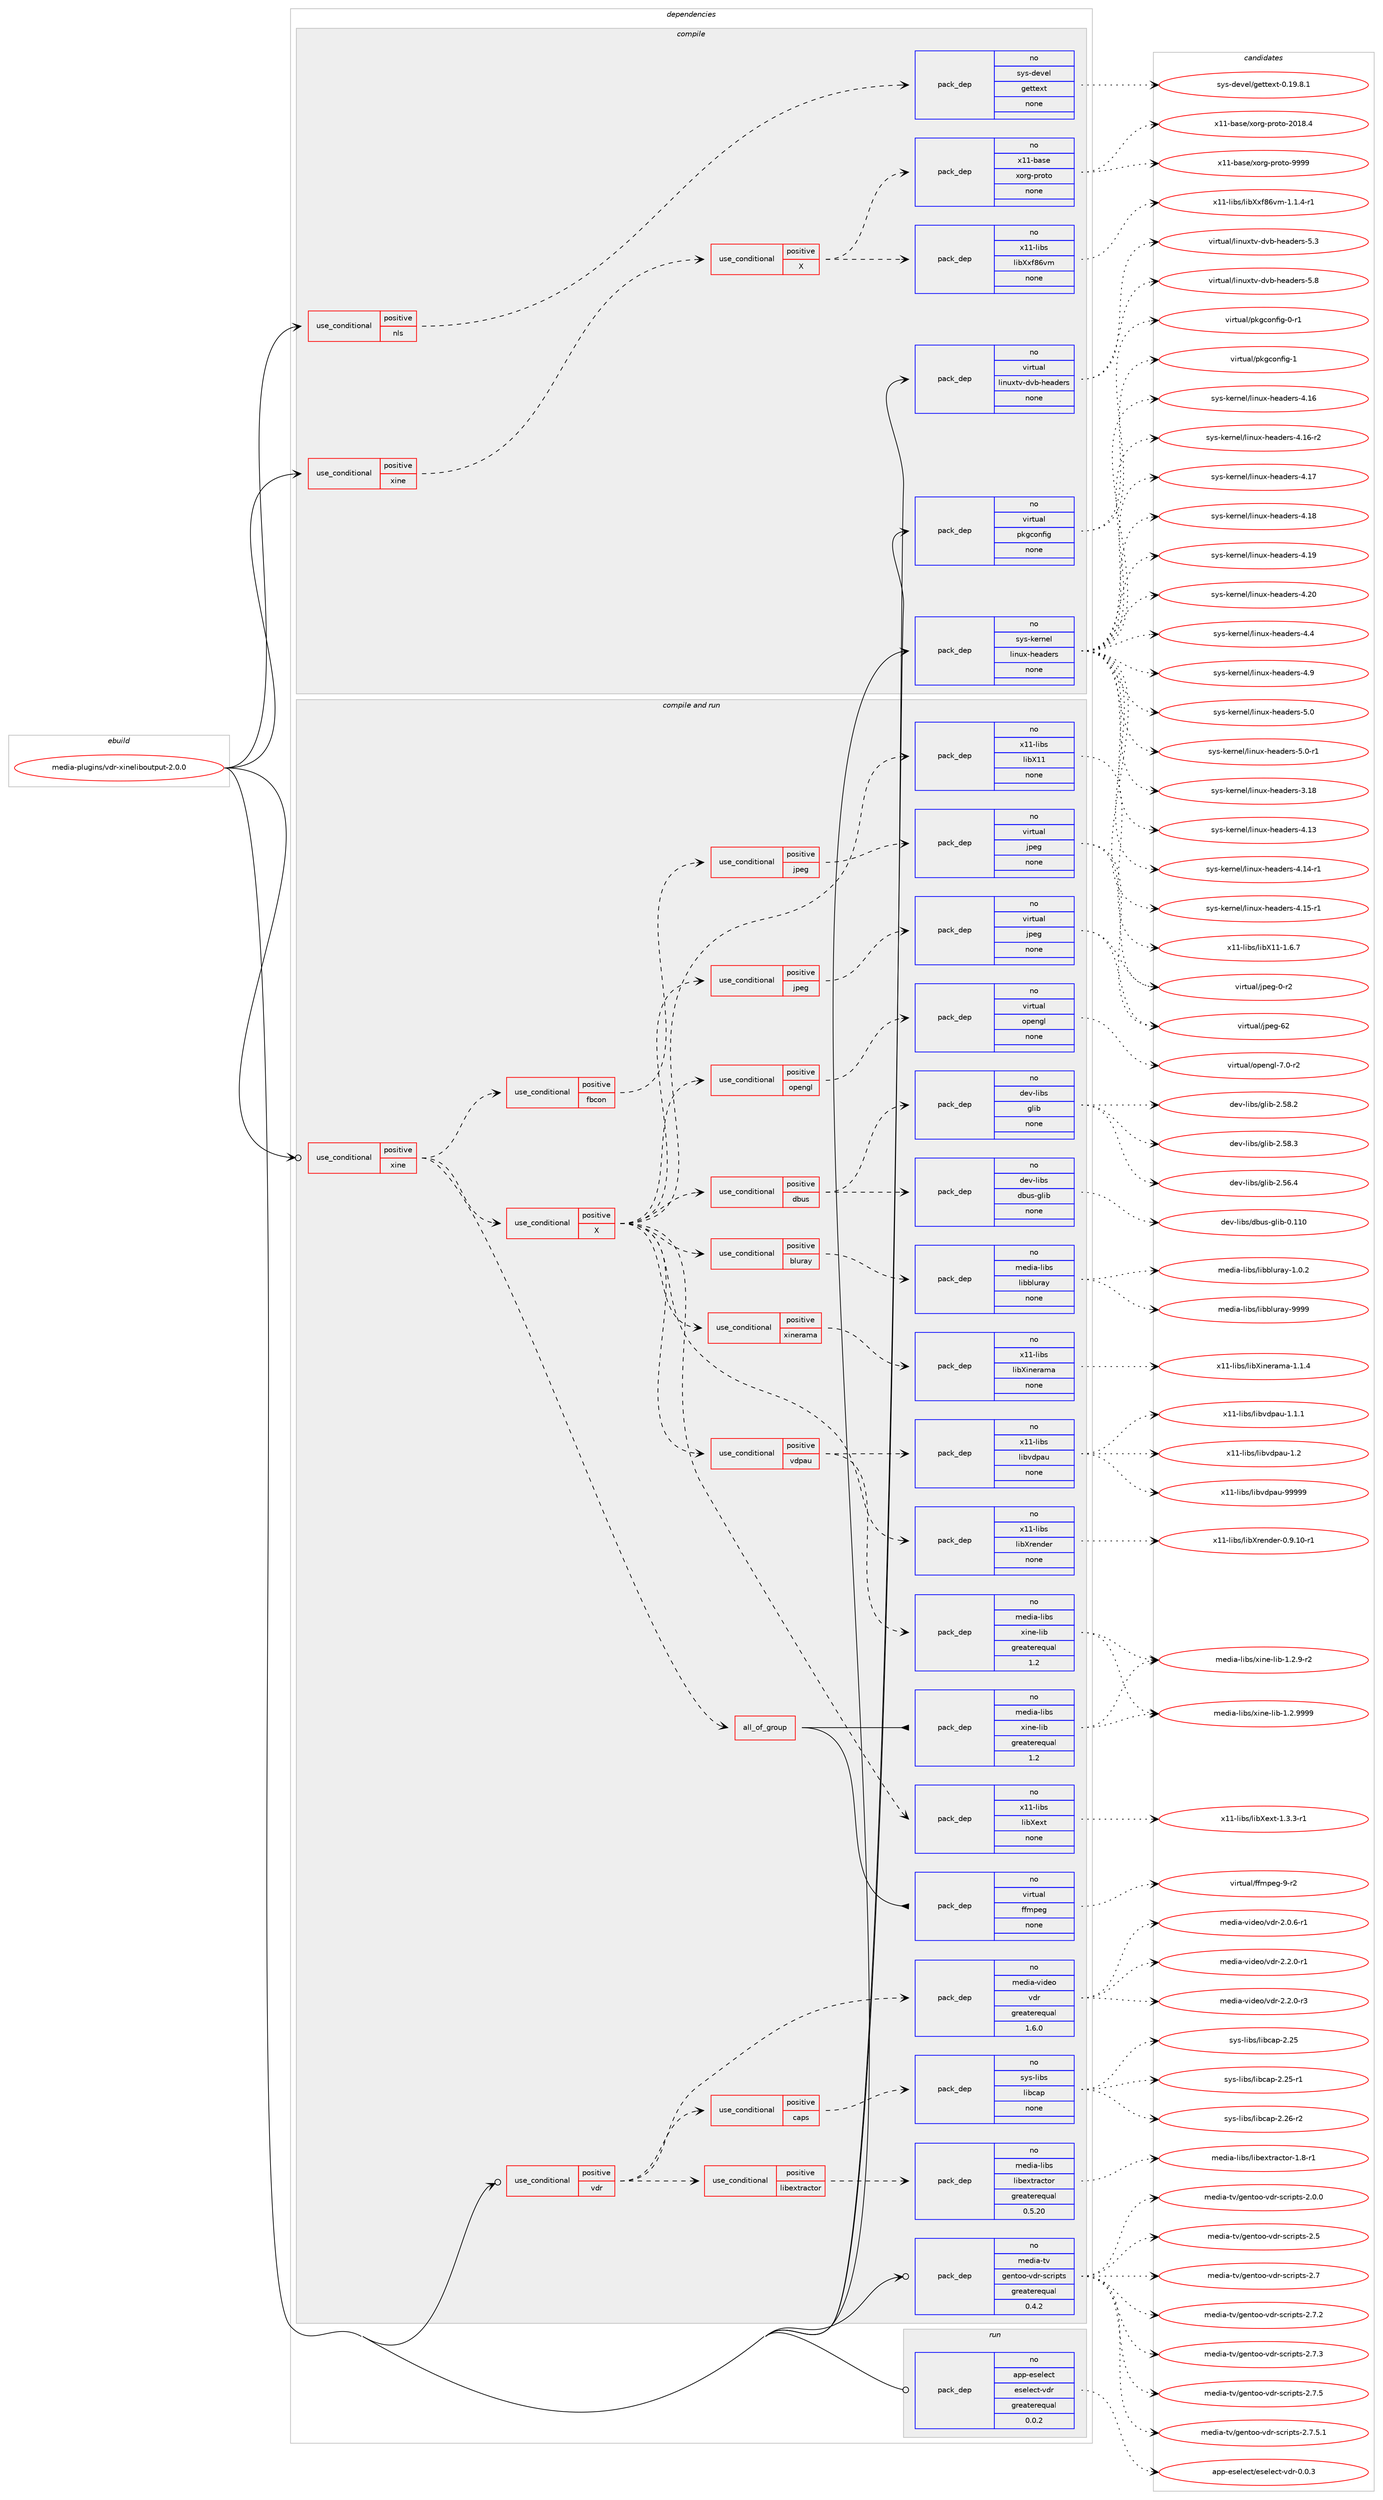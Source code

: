 digraph prolog {

# *************
# Graph options
# *************

newrank=true;
concentrate=true;
compound=true;
graph [rankdir=LR,fontname=Helvetica,fontsize=10,ranksep=1.5];#, ranksep=2.5, nodesep=0.2];
edge  [arrowhead=vee];
node  [fontname=Helvetica,fontsize=10];

# **********
# The ebuild
# **********

subgraph cluster_leftcol {
color=gray;
rank=same;
label=<<i>ebuild</i>>;
id [label="media-plugins/vdr-xineliboutput-2.0.0", color=red, width=4, href="../media-plugins/vdr-xineliboutput-2.0.0.svg"];
}

# ****************
# The dependencies
# ****************

subgraph cluster_midcol {
color=gray;
label=<<i>dependencies</i>>;
subgraph cluster_compile {
fillcolor="#eeeeee";
style=filled;
label=<<i>compile</i>>;
subgraph cond436537 {
dependency1623082 [label=<<TABLE BORDER="0" CELLBORDER="1" CELLSPACING="0" CELLPADDING="4"><TR><TD ROWSPAN="3" CELLPADDING="10">use_conditional</TD></TR><TR><TD>positive</TD></TR><TR><TD>nls</TD></TR></TABLE>>, shape=none, color=red];
subgraph pack1160384 {
dependency1623083 [label=<<TABLE BORDER="0" CELLBORDER="1" CELLSPACING="0" CELLPADDING="4" WIDTH="220"><TR><TD ROWSPAN="6" CELLPADDING="30">pack_dep</TD></TR><TR><TD WIDTH="110">no</TD></TR><TR><TD>sys-devel</TD></TR><TR><TD>gettext</TD></TR><TR><TD>none</TD></TR><TR><TD></TD></TR></TABLE>>, shape=none, color=blue];
}
dependency1623082:e -> dependency1623083:w [weight=20,style="dashed",arrowhead="vee"];
}
id:e -> dependency1623082:w [weight=20,style="solid",arrowhead="vee"];
subgraph cond436538 {
dependency1623084 [label=<<TABLE BORDER="0" CELLBORDER="1" CELLSPACING="0" CELLPADDING="4"><TR><TD ROWSPAN="3" CELLPADDING="10">use_conditional</TD></TR><TR><TD>positive</TD></TR><TR><TD>xine</TD></TR></TABLE>>, shape=none, color=red];
subgraph cond436539 {
dependency1623085 [label=<<TABLE BORDER="0" CELLBORDER="1" CELLSPACING="0" CELLPADDING="4"><TR><TD ROWSPAN="3" CELLPADDING="10">use_conditional</TD></TR><TR><TD>positive</TD></TR><TR><TD>X</TD></TR></TABLE>>, shape=none, color=red];
subgraph pack1160385 {
dependency1623086 [label=<<TABLE BORDER="0" CELLBORDER="1" CELLSPACING="0" CELLPADDING="4" WIDTH="220"><TR><TD ROWSPAN="6" CELLPADDING="30">pack_dep</TD></TR><TR><TD WIDTH="110">no</TD></TR><TR><TD>x11-base</TD></TR><TR><TD>xorg-proto</TD></TR><TR><TD>none</TD></TR><TR><TD></TD></TR></TABLE>>, shape=none, color=blue];
}
dependency1623085:e -> dependency1623086:w [weight=20,style="dashed",arrowhead="vee"];
subgraph pack1160386 {
dependency1623087 [label=<<TABLE BORDER="0" CELLBORDER="1" CELLSPACING="0" CELLPADDING="4" WIDTH="220"><TR><TD ROWSPAN="6" CELLPADDING="30">pack_dep</TD></TR><TR><TD WIDTH="110">no</TD></TR><TR><TD>x11-libs</TD></TR><TR><TD>libXxf86vm</TD></TR><TR><TD>none</TD></TR><TR><TD></TD></TR></TABLE>>, shape=none, color=blue];
}
dependency1623085:e -> dependency1623087:w [weight=20,style="dashed",arrowhead="vee"];
}
dependency1623084:e -> dependency1623085:w [weight=20,style="dashed",arrowhead="vee"];
}
id:e -> dependency1623084:w [weight=20,style="solid",arrowhead="vee"];
subgraph pack1160387 {
dependency1623088 [label=<<TABLE BORDER="0" CELLBORDER="1" CELLSPACING="0" CELLPADDING="4" WIDTH="220"><TR><TD ROWSPAN="6" CELLPADDING="30">pack_dep</TD></TR><TR><TD WIDTH="110">no</TD></TR><TR><TD>sys-kernel</TD></TR><TR><TD>linux-headers</TD></TR><TR><TD>none</TD></TR><TR><TD></TD></TR></TABLE>>, shape=none, color=blue];
}
id:e -> dependency1623088:w [weight=20,style="solid",arrowhead="vee"];
subgraph pack1160388 {
dependency1623089 [label=<<TABLE BORDER="0" CELLBORDER="1" CELLSPACING="0" CELLPADDING="4" WIDTH="220"><TR><TD ROWSPAN="6" CELLPADDING="30">pack_dep</TD></TR><TR><TD WIDTH="110">no</TD></TR><TR><TD>virtual</TD></TR><TR><TD>linuxtv-dvb-headers</TD></TR><TR><TD>none</TD></TR><TR><TD></TD></TR></TABLE>>, shape=none, color=blue];
}
id:e -> dependency1623089:w [weight=20,style="solid",arrowhead="vee"];
subgraph pack1160389 {
dependency1623090 [label=<<TABLE BORDER="0" CELLBORDER="1" CELLSPACING="0" CELLPADDING="4" WIDTH="220"><TR><TD ROWSPAN="6" CELLPADDING="30">pack_dep</TD></TR><TR><TD WIDTH="110">no</TD></TR><TR><TD>virtual</TD></TR><TR><TD>pkgconfig</TD></TR><TR><TD>none</TD></TR><TR><TD></TD></TR></TABLE>>, shape=none, color=blue];
}
id:e -> dependency1623090:w [weight=20,style="solid",arrowhead="vee"];
}
subgraph cluster_compileandrun {
fillcolor="#eeeeee";
style=filled;
label=<<i>compile and run</i>>;
subgraph cond436540 {
dependency1623091 [label=<<TABLE BORDER="0" CELLBORDER="1" CELLSPACING="0" CELLPADDING="4"><TR><TD ROWSPAN="3" CELLPADDING="10">use_conditional</TD></TR><TR><TD>positive</TD></TR><TR><TD>vdr</TD></TR></TABLE>>, shape=none, color=red];
subgraph pack1160390 {
dependency1623092 [label=<<TABLE BORDER="0" CELLBORDER="1" CELLSPACING="0" CELLPADDING="4" WIDTH="220"><TR><TD ROWSPAN="6" CELLPADDING="30">pack_dep</TD></TR><TR><TD WIDTH="110">no</TD></TR><TR><TD>media-video</TD></TR><TR><TD>vdr</TD></TR><TR><TD>greaterequal</TD></TR><TR><TD>1.6.0</TD></TR></TABLE>>, shape=none, color=blue];
}
dependency1623091:e -> dependency1623092:w [weight=20,style="dashed",arrowhead="vee"];
subgraph cond436541 {
dependency1623093 [label=<<TABLE BORDER="0" CELLBORDER="1" CELLSPACING="0" CELLPADDING="4"><TR><TD ROWSPAN="3" CELLPADDING="10">use_conditional</TD></TR><TR><TD>positive</TD></TR><TR><TD>libextractor</TD></TR></TABLE>>, shape=none, color=red];
subgraph pack1160391 {
dependency1623094 [label=<<TABLE BORDER="0" CELLBORDER="1" CELLSPACING="0" CELLPADDING="4" WIDTH="220"><TR><TD ROWSPAN="6" CELLPADDING="30">pack_dep</TD></TR><TR><TD WIDTH="110">no</TD></TR><TR><TD>media-libs</TD></TR><TR><TD>libextractor</TD></TR><TR><TD>greaterequal</TD></TR><TR><TD>0.5.20</TD></TR></TABLE>>, shape=none, color=blue];
}
dependency1623093:e -> dependency1623094:w [weight=20,style="dashed",arrowhead="vee"];
}
dependency1623091:e -> dependency1623093:w [weight=20,style="dashed",arrowhead="vee"];
subgraph cond436542 {
dependency1623095 [label=<<TABLE BORDER="0" CELLBORDER="1" CELLSPACING="0" CELLPADDING="4"><TR><TD ROWSPAN="3" CELLPADDING="10">use_conditional</TD></TR><TR><TD>positive</TD></TR><TR><TD>caps</TD></TR></TABLE>>, shape=none, color=red];
subgraph pack1160392 {
dependency1623096 [label=<<TABLE BORDER="0" CELLBORDER="1" CELLSPACING="0" CELLPADDING="4" WIDTH="220"><TR><TD ROWSPAN="6" CELLPADDING="30">pack_dep</TD></TR><TR><TD WIDTH="110">no</TD></TR><TR><TD>sys-libs</TD></TR><TR><TD>libcap</TD></TR><TR><TD>none</TD></TR><TR><TD></TD></TR></TABLE>>, shape=none, color=blue];
}
dependency1623095:e -> dependency1623096:w [weight=20,style="dashed",arrowhead="vee"];
}
dependency1623091:e -> dependency1623095:w [weight=20,style="dashed",arrowhead="vee"];
}
id:e -> dependency1623091:w [weight=20,style="solid",arrowhead="odotvee"];
subgraph cond436543 {
dependency1623097 [label=<<TABLE BORDER="0" CELLBORDER="1" CELLSPACING="0" CELLPADDING="4"><TR><TD ROWSPAN="3" CELLPADDING="10">use_conditional</TD></TR><TR><TD>positive</TD></TR><TR><TD>xine</TD></TR></TABLE>>, shape=none, color=red];
subgraph all769 {
dependency1623098 [label=<<TABLE BORDER="0" CELLBORDER="1" CELLSPACING="0" CELLPADDING="4"><TR><TD CELLPADDING="10">all_of_group</TD></TR></TABLE>>, shape=none, color=red];subgraph pack1160393 {
dependency1623099 [label=<<TABLE BORDER="0" CELLBORDER="1" CELLSPACING="0" CELLPADDING="4" WIDTH="220"><TR><TD ROWSPAN="6" CELLPADDING="30">pack_dep</TD></TR><TR><TD WIDTH="110">no</TD></TR><TR><TD>media-libs</TD></TR><TR><TD>xine-lib</TD></TR><TR><TD>greaterequal</TD></TR><TR><TD>1.2</TD></TR></TABLE>>, shape=none, color=blue];
}
dependency1623098:e -> dependency1623099:w [weight=20,style="solid",arrowhead="inv"];
subgraph pack1160394 {
dependency1623100 [label=<<TABLE BORDER="0" CELLBORDER="1" CELLSPACING="0" CELLPADDING="4" WIDTH="220"><TR><TD ROWSPAN="6" CELLPADDING="30">pack_dep</TD></TR><TR><TD WIDTH="110">no</TD></TR><TR><TD>virtual</TD></TR><TR><TD>ffmpeg</TD></TR><TR><TD>none</TD></TR><TR><TD></TD></TR></TABLE>>, shape=none, color=blue];
}
dependency1623098:e -> dependency1623100:w [weight=20,style="solid",arrowhead="inv"];
}
dependency1623097:e -> dependency1623098:w [weight=20,style="dashed",arrowhead="vee"];
subgraph cond436544 {
dependency1623101 [label=<<TABLE BORDER="0" CELLBORDER="1" CELLSPACING="0" CELLPADDING="4"><TR><TD ROWSPAN="3" CELLPADDING="10">use_conditional</TD></TR><TR><TD>positive</TD></TR><TR><TD>fbcon</TD></TR></TABLE>>, shape=none, color=red];
subgraph cond436545 {
dependency1623102 [label=<<TABLE BORDER="0" CELLBORDER="1" CELLSPACING="0" CELLPADDING="4"><TR><TD ROWSPAN="3" CELLPADDING="10">use_conditional</TD></TR><TR><TD>positive</TD></TR><TR><TD>jpeg</TD></TR></TABLE>>, shape=none, color=red];
subgraph pack1160395 {
dependency1623103 [label=<<TABLE BORDER="0" CELLBORDER="1" CELLSPACING="0" CELLPADDING="4" WIDTH="220"><TR><TD ROWSPAN="6" CELLPADDING="30">pack_dep</TD></TR><TR><TD WIDTH="110">no</TD></TR><TR><TD>virtual</TD></TR><TR><TD>jpeg</TD></TR><TR><TD>none</TD></TR><TR><TD></TD></TR></TABLE>>, shape=none, color=blue];
}
dependency1623102:e -> dependency1623103:w [weight=20,style="dashed",arrowhead="vee"];
}
dependency1623101:e -> dependency1623102:w [weight=20,style="dashed",arrowhead="vee"];
}
dependency1623097:e -> dependency1623101:w [weight=20,style="dashed",arrowhead="vee"];
subgraph cond436546 {
dependency1623104 [label=<<TABLE BORDER="0" CELLBORDER="1" CELLSPACING="0" CELLPADDING="4"><TR><TD ROWSPAN="3" CELLPADDING="10">use_conditional</TD></TR><TR><TD>positive</TD></TR><TR><TD>X</TD></TR></TABLE>>, shape=none, color=red];
subgraph pack1160396 {
dependency1623105 [label=<<TABLE BORDER="0" CELLBORDER="1" CELLSPACING="0" CELLPADDING="4" WIDTH="220"><TR><TD ROWSPAN="6" CELLPADDING="30">pack_dep</TD></TR><TR><TD WIDTH="110">no</TD></TR><TR><TD>x11-libs</TD></TR><TR><TD>libX11</TD></TR><TR><TD>none</TD></TR><TR><TD></TD></TR></TABLE>>, shape=none, color=blue];
}
dependency1623104:e -> dependency1623105:w [weight=20,style="dashed",arrowhead="vee"];
subgraph pack1160397 {
dependency1623106 [label=<<TABLE BORDER="0" CELLBORDER="1" CELLSPACING="0" CELLPADDING="4" WIDTH="220"><TR><TD ROWSPAN="6" CELLPADDING="30">pack_dep</TD></TR><TR><TD WIDTH="110">no</TD></TR><TR><TD>x11-libs</TD></TR><TR><TD>libXext</TD></TR><TR><TD>none</TD></TR><TR><TD></TD></TR></TABLE>>, shape=none, color=blue];
}
dependency1623104:e -> dependency1623106:w [weight=20,style="dashed",arrowhead="vee"];
subgraph pack1160398 {
dependency1623107 [label=<<TABLE BORDER="0" CELLBORDER="1" CELLSPACING="0" CELLPADDING="4" WIDTH="220"><TR><TD ROWSPAN="6" CELLPADDING="30">pack_dep</TD></TR><TR><TD WIDTH="110">no</TD></TR><TR><TD>x11-libs</TD></TR><TR><TD>libXrender</TD></TR><TR><TD>none</TD></TR><TR><TD></TD></TR></TABLE>>, shape=none, color=blue];
}
dependency1623104:e -> dependency1623107:w [weight=20,style="dashed",arrowhead="vee"];
subgraph cond436547 {
dependency1623108 [label=<<TABLE BORDER="0" CELLBORDER="1" CELLSPACING="0" CELLPADDING="4"><TR><TD ROWSPAN="3" CELLPADDING="10">use_conditional</TD></TR><TR><TD>positive</TD></TR><TR><TD>xinerama</TD></TR></TABLE>>, shape=none, color=red];
subgraph pack1160399 {
dependency1623109 [label=<<TABLE BORDER="0" CELLBORDER="1" CELLSPACING="0" CELLPADDING="4" WIDTH="220"><TR><TD ROWSPAN="6" CELLPADDING="30">pack_dep</TD></TR><TR><TD WIDTH="110">no</TD></TR><TR><TD>x11-libs</TD></TR><TR><TD>libXinerama</TD></TR><TR><TD>none</TD></TR><TR><TD></TD></TR></TABLE>>, shape=none, color=blue];
}
dependency1623108:e -> dependency1623109:w [weight=20,style="dashed",arrowhead="vee"];
}
dependency1623104:e -> dependency1623108:w [weight=20,style="dashed",arrowhead="vee"];
subgraph cond436548 {
dependency1623110 [label=<<TABLE BORDER="0" CELLBORDER="1" CELLSPACING="0" CELLPADDING="4"><TR><TD ROWSPAN="3" CELLPADDING="10">use_conditional</TD></TR><TR><TD>positive</TD></TR><TR><TD>dbus</TD></TR></TABLE>>, shape=none, color=red];
subgraph pack1160400 {
dependency1623111 [label=<<TABLE BORDER="0" CELLBORDER="1" CELLSPACING="0" CELLPADDING="4" WIDTH="220"><TR><TD ROWSPAN="6" CELLPADDING="30">pack_dep</TD></TR><TR><TD WIDTH="110">no</TD></TR><TR><TD>dev-libs</TD></TR><TR><TD>dbus-glib</TD></TR><TR><TD>none</TD></TR><TR><TD></TD></TR></TABLE>>, shape=none, color=blue];
}
dependency1623110:e -> dependency1623111:w [weight=20,style="dashed",arrowhead="vee"];
subgraph pack1160401 {
dependency1623112 [label=<<TABLE BORDER="0" CELLBORDER="1" CELLSPACING="0" CELLPADDING="4" WIDTH="220"><TR><TD ROWSPAN="6" CELLPADDING="30">pack_dep</TD></TR><TR><TD WIDTH="110">no</TD></TR><TR><TD>dev-libs</TD></TR><TR><TD>glib</TD></TR><TR><TD>none</TD></TR><TR><TD></TD></TR></TABLE>>, shape=none, color=blue];
}
dependency1623110:e -> dependency1623112:w [weight=20,style="dashed",arrowhead="vee"];
}
dependency1623104:e -> dependency1623110:w [weight=20,style="dashed",arrowhead="vee"];
subgraph cond436549 {
dependency1623113 [label=<<TABLE BORDER="0" CELLBORDER="1" CELLSPACING="0" CELLPADDING="4"><TR><TD ROWSPAN="3" CELLPADDING="10">use_conditional</TD></TR><TR><TD>positive</TD></TR><TR><TD>vdpau</TD></TR></TABLE>>, shape=none, color=red];
subgraph pack1160402 {
dependency1623114 [label=<<TABLE BORDER="0" CELLBORDER="1" CELLSPACING="0" CELLPADDING="4" WIDTH="220"><TR><TD ROWSPAN="6" CELLPADDING="30">pack_dep</TD></TR><TR><TD WIDTH="110">no</TD></TR><TR><TD>x11-libs</TD></TR><TR><TD>libvdpau</TD></TR><TR><TD>none</TD></TR><TR><TD></TD></TR></TABLE>>, shape=none, color=blue];
}
dependency1623113:e -> dependency1623114:w [weight=20,style="dashed",arrowhead="vee"];
subgraph pack1160403 {
dependency1623115 [label=<<TABLE BORDER="0" CELLBORDER="1" CELLSPACING="0" CELLPADDING="4" WIDTH="220"><TR><TD ROWSPAN="6" CELLPADDING="30">pack_dep</TD></TR><TR><TD WIDTH="110">no</TD></TR><TR><TD>media-libs</TD></TR><TR><TD>xine-lib</TD></TR><TR><TD>greaterequal</TD></TR><TR><TD>1.2</TD></TR></TABLE>>, shape=none, color=blue];
}
dependency1623113:e -> dependency1623115:w [weight=20,style="dashed",arrowhead="vee"];
}
dependency1623104:e -> dependency1623113:w [weight=20,style="dashed",arrowhead="vee"];
subgraph cond436550 {
dependency1623116 [label=<<TABLE BORDER="0" CELLBORDER="1" CELLSPACING="0" CELLPADDING="4"><TR><TD ROWSPAN="3" CELLPADDING="10">use_conditional</TD></TR><TR><TD>positive</TD></TR><TR><TD>jpeg</TD></TR></TABLE>>, shape=none, color=red];
subgraph pack1160404 {
dependency1623117 [label=<<TABLE BORDER="0" CELLBORDER="1" CELLSPACING="0" CELLPADDING="4" WIDTH="220"><TR><TD ROWSPAN="6" CELLPADDING="30">pack_dep</TD></TR><TR><TD WIDTH="110">no</TD></TR><TR><TD>virtual</TD></TR><TR><TD>jpeg</TD></TR><TR><TD>none</TD></TR><TR><TD></TD></TR></TABLE>>, shape=none, color=blue];
}
dependency1623116:e -> dependency1623117:w [weight=20,style="dashed",arrowhead="vee"];
}
dependency1623104:e -> dependency1623116:w [weight=20,style="dashed",arrowhead="vee"];
subgraph cond436551 {
dependency1623118 [label=<<TABLE BORDER="0" CELLBORDER="1" CELLSPACING="0" CELLPADDING="4"><TR><TD ROWSPAN="3" CELLPADDING="10">use_conditional</TD></TR><TR><TD>positive</TD></TR><TR><TD>bluray</TD></TR></TABLE>>, shape=none, color=red];
subgraph pack1160405 {
dependency1623119 [label=<<TABLE BORDER="0" CELLBORDER="1" CELLSPACING="0" CELLPADDING="4" WIDTH="220"><TR><TD ROWSPAN="6" CELLPADDING="30">pack_dep</TD></TR><TR><TD WIDTH="110">no</TD></TR><TR><TD>media-libs</TD></TR><TR><TD>libbluray</TD></TR><TR><TD>none</TD></TR><TR><TD></TD></TR></TABLE>>, shape=none, color=blue];
}
dependency1623118:e -> dependency1623119:w [weight=20,style="dashed",arrowhead="vee"];
}
dependency1623104:e -> dependency1623118:w [weight=20,style="dashed",arrowhead="vee"];
subgraph cond436552 {
dependency1623120 [label=<<TABLE BORDER="0" CELLBORDER="1" CELLSPACING="0" CELLPADDING="4"><TR><TD ROWSPAN="3" CELLPADDING="10">use_conditional</TD></TR><TR><TD>positive</TD></TR><TR><TD>opengl</TD></TR></TABLE>>, shape=none, color=red];
subgraph pack1160406 {
dependency1623121 [label=<<TABLE BORDER="0" CELLBORDER="1" CELLSPACING="0" CELLPADDING="4" WIDTH="220"><TR><TD ROWSPAN="6" CELLPADDING="30">pack_dep</TD></TR><TR><TD WIDTH="110">no</TD></TR><TR><TD>virtual</TD></TR><TR><TD>opengl</TD></TR><TR><TD>none</TD></TR><TR><TD></TD></TR></TABLE>>, shape=none, color=blue];
}
dependency1623120:e -> dependency1623121:w [weight=20,style="dashed",arrowhead="vee"];
}
dependency1623104:e -> dependency1623120:w [weight=20,style="dashed",arrowhead="vee"];
}
dependency1623097:e -> dependency1623104:w [weight=20,style="dashed",arrowhead="vee"];
}
id:e -> dependency1623097:w [weight=20,style="solid",arrowhead="odotvee"];
subgraph pack1160407 {
dependency1623122 [label=<<TABLE BORDER="0" CELLBORDER="1" CELLSPACING="0" CELLPADDING="4" WIDTH="220"><TR><TD ROWSPAN="6" CELLPADDING="30">pack_dep</TD></TR><TR><TD WIDTH="110">no</TD></TR><TR><TD>media-tv</TD></TR><TR><TD>gentoo-vdr-scripts</TD></TR><TR><TD>greaterequal</TD></TR><TR><TD>0.4.2</TD></TR></TABLE>>, shape=none, color=blue];
}
id:e -> dependency1623122:w [weight=20,style="solid",arrowhead="odotvee"];
}
subgraph cluster_run {
fillcolor="#eeeeee";
style=filled;
label=<<i>run</i>>;
subgraph pack1160408 {
dependency1623123 [label=<<TABLE BORDER="0" CELLBORDER="1" CELLSPACING="0" CELLPADDING="4" WIDTH="220"><TR><TD ROWSPAN="6" CELLPADDING="30">pack_dep</TD></TR><TR><TD WIDTH="110">no</TD></TR><TR><TD>app-eselect</TD></TR><TR><TD>eselect-vdr</TD></TR><TR><TD>greaterequal</TD></TR><TR><TD>0.0.2</TD></TR></TABLE>>, shape=none, color=blue];
}
id:e -> dependency1623123:w [weight=20,style="solid",arrowhead="odot"];
}
}

# **************
# The candidates
# **************

subgraph cluster_choices {
rank=same;
color=gray;
label=<<i>candidates</i>>;

subgraph choice1160384 {
color=black;
nodesep=1;
choice1151211154510010111810110847103101116116101120116454846495746564649 [label="sys-devel/gettext-0.19.8.1", color=red, width=4,href="../sys-devel/gettext-0.19.8.1.svg"];
dependency1623083:e -> choice1151211154510010111810110847103101116116101120116454846495746564649:w [style=dotted,weight="100"];
}
subgraph choice1160385 {
color=black;
nodesep=1;
choice1204949459897115101471201111141034511211411111611145504849564652 [label="x11-base/xorg-proto-2018.4", color=red, width=4,href="../x11-base/xorg-proto-2018.4.svg"];
choice120494945989711510147120111114103451121141111161114557575757 [label="x11-base/xorg-proto-9999", color=red, width=4,href="../x11-base/xorg-proto-9999.svg"];
dependency1623086:e -> choice1204949459897115101471201111141034511211411111611145504849564652:w [style=dotted,weight="100"];
dependency1623086:e -> choice120494945989711510147120111114103451121141111161114557575757:w [style=dotted,weight="100"];
}
subgraph choice1160386 {
color=black;
nodesep=1;
choice1204949451081059811547108105988812010256541181094549464946524511449 [label="x11-libs/libXxf86vm-1.1.4-r1", color=red, width=4,href="../x11-libs/libXxf86vm-1.1.4-r1.svg"];
dependency1623087:e -> choice1204949451081059811547108105988812010256541181094549464946524511449:w [style=dotted,weight="100"];
}
subgraph choice1160387 {
color=black;
nodesep=1;
choice115121115451071011141101011084710810511011712045104101971001011141154551464956 [label="sys-kernel/linux-headers-3.18", color=red, width=4,href="../sys-kernel/linux-headers-3.18.svg"];
choice115121115451071011141101011084710810511011712045104101971001011141154552464951 [label="sys-kernel/linux-headers-4.13", color=red, width=4,href="../sys-kernel/linux-headers-4.13.svg"];
choice1151211154510710111411010110847108105110117120451041019710010111411545524649524511449 [label="sys-kernel/linux-headers-4.14-r1", color=red, width=4,href="../sys-kernel/linux-headers-4.14-r1.svg"];
choice1151211154510710111411010110847108105110117120451041019710010111411545524649534511449 [label="sys-kernel/linux-headers-4.15-r1", color=red, width=4,href="../sys-kernel/linux-headers-4.15-r1.svg"];
choice115121115451071011141101011084710810511011712045104101971001011141154552464954 [label="sys-kernel/linux-headers-4.16", color=red, width=4,href="../sys-kernel/linux-headers-4.16.svg"];
choice1151211154510710111411010110847108105110117120451041019710010111411545524649544511450 [label="sys-kernel/linux-headers-4.16-r2", color=red, width=4,href="../sys-kernel/linux-headers-4.16-r2.svg"];
choice115121115451071011141101011084710810511011712045104101971001011141154552464955 [label="sys-kernel/linux-headers-4.17", color=red, width=4,href="../sys-kernel/linux-headers-4.17.svg"];
choice115121115451071011141101011084710810511011712045104101971001011141154552464956 [label="sys-kernel/linux-headers-4.18", color=red, width=4,href="../sys-kernel/linux-headers-4.18.svg"];
choice115121115451071011141101011084710810511011712045104101971001011141154552464957 [label="sys-kernel/linux-headers-4.19", color=red, width=4,href="../sys-kernel/linux-headers-4.19.svg"];
choice115121115451071011141101011084710810511011712045104101971001011141154552465048 [label="sys-kernel/linux-headers-4.20", color=red, width=4,href="../sys-kernel/linux-headers-4.20.svg"];
choice1151211154510710111411010110847108105110117120451041019710010111411545524652 [label="sys-kernel/linux-headers-4.4", color=red, width=4,href="../sys-kernel/linux-headers-4.4.svg"];
choice1151211154510710111411010110847108105110117120451041019710010111411545524657 [label="sys-kernel/linux-headers-4.9", color=red, width=4,href="../sys-kernel/linux-headers-4.9.svg"];
choice1151211154510710111411010110847108105110117120451041019710010111411545534648 [label="sys-kernel/linux-headers-5.0", color=red, width=4,href="../sys-kernel/linux-headers-5.0.svg"];
choice11512111545107101114110101108471081051101171204510410197100101114115455346484511449 [label="sys-kernel/linux-headers-5.0-r1", color=red, width=4,href="../sys-kernel/linux-headers-5.0-r1.svg"];
dependency1623088:e -> choice115121115451071011141101011084710810511011712045104101971001011141154551464956:w [style=dotted,weight="100"];
dependency1623088:e -> choice115121115451071011141101011084710810511011712045104101971001011141154552464951:w [style=dotted,weight="100"];
dependency1623088:e -> choice1151211154510710111411010110847108105110117120451041019710010111411545524649524511449:w [style=dotted,weight="100"];
dependency1623088:e -> choice1151211154510710111411010110847108105110117120451041019710010111411545524649534511449:w [style=dotted,weight="100"];
dependency1623088:e -> choice115121115451071011141101011084710810511011712045104101971001011141154552464954:w [style=dotted,weight="100"];
dependency1623088:e -> choice1151211154510710111411010110847108105110117120451041019710010111411545524649544511450:w [style=dotted,weight="100"];
dependency1623088:e -> choice115121115451071011141101011084710810511011712045104101971001011141154552464955:w [style=dotted,weight="100"];
dependency1623088:e -> choice115121115451071011141101011084710810511011712045104101971001011141154552464956:w [style=dotted,weight="100"];
dependency1623088:e -> choice115121115451071011141101011084710810511011712045104101971001011141154552464957:w [style=dotted,weight="100"];
dependency1623088:e -> choice115121115451071011141101011084710810511011712045104101971001011141154552465048:w [style=dotted,weight="100"];
dependency1623088:e -> choice1151211154510710111411010110847108105110117120451041019710010111411545524652:w [style=dotted,weight="100"];
dependency1623088:e -> choice1151211154510710111411010110847108105110117120451041019710010111411545524657:w [style=dotted,weight="100"];
dependency1623088:e -> choice1151211154510710111411010110847108105110117120451041019710010111411545534648:w [style=dotted,weight="100"];
dependency1623088:e -> choice11512111545107101114110101108471081051101171204510410197100101114115455346484511449:w [style=dotted,weight="100"];
}
subgraph choice1160388 {
color=black;
nodesep=1;
choice11810511411611797108471081051101171201161184510011898451041019710010111411545534651 [label="virtual/linuxtv-dvb-headers-5.3", color=red, width=4,href="../virtual/linuxtv-dvb-headers-5.3.svg"];
choice11810511411611797108471081051101171201161184510011898451041019710010111411545534656 [label="virtual/linuxtv-dvb-headers-5.8", color=red, width=4,href="../virtual/linuxtv-dvb-headers-5.8.svg"];
dependency1623089:e -> choice11810511411611797108471081051101171201161184510011898451041019710010111411545534651:w [style=dotted,weight="100"];
dependency1623089:e -> choice11810511411611797108471081051101171201161184510011898451041019710010111411545534656:w [style=dotted,weight="100"];
}
subgraph choice1160389 {
color=black;
nodesep=1;
choice11810511411611797108471121071039911111010210510345484511449 [label="virtual/pkgconfig-0-r1", color=red, width=4,href="../virtual/pkgconfig-0-r1.svg"];
choice1181051141161179710847112107103991111101021051034549 [label="virtual/pkgconfig-1", color=red, width=4,href="../virtual/pkgconfig-1.svg"];
dependency1623090:e -> choice11810511411611797108471121071039911111010210510345484511449:w [style=dotted,weight="100"];
dependency1623090:e -> choice1181051141161179710847112107103991111101021051034549:w [style=dotted,weight="100"];
}
subgraph choice1160390 {
color=black;
nodesep=1;
choice1091011001059745118105100101111471181001144550464846544511449 [label="media-video/vdr-2.0.6-r1", color=red, width=4,href="../media-video/vdr-2.0.6-r1.svg"];
choice1091011001059745118105100101111471181001144550465046484511449 [label="media-video/vdr-2.2.0-r1", color=red, width=4,href="../media-video/vdr-2.2.0-r1.svg"];
choice1091011001059745118105100101111471181001144550465046484511451 [label="media-video/vdr-2.2.0-r3", color=red, width=4,href="../media-video/vdr-2.2.0-r3.svg"];
dependency1623092:e -> choice1091011001059745118105100101111471181001144550464846544511449:w [style=dotted,weight="100"];
dependency1623092:e -> choice1091011001059745118105100101111471181001144550465046484511449:w [style=dotted,weight="100"];
dependency1623092:e -> choice1091011001059745118105100101111471181001144550465046484511451:w [style=dotted,weight="100"];
}
subgraph choice1160391 {
color=black;
nodesep=1;
choice10910110010597451081059811547108105981011201161149799116111114454946564511449 [label="media-libs/libextractor-1.8-r1", color=red, width=4,href="../media-libs/libextractor-1.8-r1.svg"];
dependency1623094:e -> choice10910110010597451081059811547108105981011201161149799116111114454946564511449:w [style=dotted,weight="100"];
}
subgraph choice1160392 {
color=black;
nodesep=1;
choice1151211154510810598115471081059899971124550465053 [label="sys-libs/libcap-2.25", color=red, width=4,href="../sys-libs/libcap-2.25.svg"];
choice11512111545108105981154710810598999711245504650534511449 [label="sys-libs/libcap-2.25-r1", color=red, width=4,href="../sys-libs/libcap-2.25-r1.svg"];
choice11512111545108105981154710810598999711245504650544511450 [label="sys-libs/libcap-2.26-r2", color=red, width=4,href="../sys-libs/libcap-2.26-r2.svg"];
dependency1623096:e -> choice1151211154510810598115471081059899971124550465053:w [style=dotted,weight="100"];
dependency1623096:e -> choice11512111545108105981154710810598999711245504650534511449:w [style=dotted,weight="100"];
dependency1623096:e -> choice11512111545108105981154710810598999711245504650544511450:w [style=dotted,weight="100"];
}
subgraph choice1160393 {
color=black;
nodesep=1;
choice1091011001059745108105981154712010511010145108105984549465046574511450 [label="media-libs/xine-lib-1.2.9-r2", color=red, width=4,href="../media-libs/xine-lib-1.2.9-r2.svg"];
choice109101100105974510810598115471201051101014510810598454946504657575757 [label="media-libs/xine-lib-1.2.9999", color=red, width=4,href="../media-libs/xine-lib-1.2.9999.svg"];
dependency1623099:e -> choice1091011001059745108105981154712010511010145108105984549465046574511450:w [style=dotted,weight="100"];
dependency1623099:e -> choice109101100105974510810598115471201051101014510810598454946504657575757:w [style=dotted,weight="100"];
}
subgraph choice1160394 {
color=black;
nodesep=1;
choice118105114116117971084710210210911210110345574511450 [label="virtual/ffmpeg-9-r2", color=red, width=4,href="../virtual/ffmpeg-9-r2.svg"];
dependency1623100:e -> choice118105114116117971084710210210911210110345574511450:w [style=dotted,weight="100"];
}
subgraph choice1160395 {
color=black;
nodesep=1;
choice118105114116117971084710611210110345484511450 [label="virtual/jpeg-0-r2", color=red, width=4,href="../virtual/jpeg-0-r2.svg"];
choice1181051141161179710847106112101103455450 [label="virtual/jpeg-62", color=red, width=4,href="../virtual/jpeg-62.svg"];
dependency1623103:e -> choice118105114116117971084710611210110345484511450:w [style=dotted,weight="100"];
dependency1623103:e -> choice1181051141161179710847106112101103455450:w [style=dotted,weight="100"];
}
subgraph choice1160396 {
color=black;
nodesep=1;
choice120494945108105981154710810598884949454946544655 [label="x11-libs/libX11-1.6.7", color=red, width=4,href="../x11-libs/libX11-1.6.7.svg"];
dependency1623105:e -> choice120494945108105981154710810598884949454946544655:w [style=dotted,weight="100"];
}
subgraph choice1160397 {
color=black;
nodesep=1;
choice120494945108105981154710810598881011201164549465146514511449 [label="x11-libs/libXext-1.3.3-r1", color=red, width=4,href="../x11-libs/libXext-1.3.3-r1.svg"];
dependency1623106:e -> choice120494945108105981154710810598881011201164549465146514511449:w [style=dotted,weight="100"];
}
subgraph choice1160398 {
color=black;
nodesep=1;
choice12049494510810598115471081059888114101110100101114454846574649484511449 [label="x11-libs/libXrender-0.9.10-r1", color=red, width=4,href="../x11-libs/libXrender-0.9.10-r1.svg"];
dependency1623107:e -> choice12049494510810598115471081059888114101110100101114454846574649484511449:w [style=dotted,weight="100"];
}
subgraph choice1160399 {
color=black;
nodesep=1;
choice120494945108105981154710810598881051101011149710997454946494652 [label="x11-libs/libXinerama-1.1.4", color=red, width=4,href="../x11-libs/libXinerama-1.1.4.svg"];
dependency1623109:e -> choice120494945108105981154710810598881051101011149710997454946494652:w [style=dotted,weight="100"];
}
subgraph choice1160400 {
color=black;
nodesep=1;
choice100101118451081059811547100981171154510310810598454846494948 [label="dev-libs/dbus-glib-0.110", color=red, width=4,href="../dev-libs/dbus-glib-0.110.svg"];
dependency1623111:e -> choice100101118451081059811547100981171154510310810598454846494948:w [style=dotted,weight="100"];
}
subgraph choice1160401 {
color=black;
nodesep=1;
choice1001011184510810598115471031081059845504653544652 [label="dev-libs/glib-2.56.4", color=red, width=4,href="../dev-libs/glib-2.56.4.svg"];
choice1001011184510810598115471031081059845504653564650 [label="dev-libs/glib-2.58.2", color=red, width=4,href="../dev-libs/glib-2.58.2.svg"];
choice1001011184510810598115471031081059845504653564651 [label="dev-libs/glib-2.58.3", color=red, width=4,href="../dev-libs/glib-2.58.3.svg"];
dependency1623112:e -> choice1001011184510810598115471031081059845504653544652:w [style=dotted,weight="100"];
dependency1623112:e -> choice1001011184510810598115471031081059845504653564650:w [style=dotted,weight="100"];
dependency1623112:e -> choice1001011184510810598115471031081059845504653564651:w [style=dotted,weight="100"];
}
subgraph choice1160402 {
color=black;
nodesep=1;
choice12049494510810598115471081059811810011297117454946494649 [label="x11-libs/libvdpau-1.1.1", color=red, width=4,href="../x11-libs/libvdpau-1.1.1.svg"];
choice1204949451081059811547108105981181001129711745494650 [label="x11-libs/libvdpau-1.2", color=red, width=4,href="../x11-libs/libvdpau-1.2.svg"];
choice12049494510810598115471081059811810011297117455757575757 [label="x11-libs/libvdpau-99999", color=red, width=4,href="../x11-libs/libvdpau-99999.svg"];
dependency1623114:e -> choice12049494510810598115471081059811810011297117454946494649:w [style=dotted,weight="100"];
dependency1623114:e -> choice1204949451081059811547108105981181001129711745494650:w [style=dotted,weight="100"];
dependency1623114:e -> choice12049494510810598115471081059811810011297117455757575757:w [style=dotted,weight="100"];
}
subgraph choice1160403 {
color=black;
nodesep=1;
choice1091011001059745108105981154712010511010145108105984549465046574511450 [label="media-libs/xine-lib-1.2.9-r2", color=red, width=4,href="../media-libs/xine-lib-1.2.9-r2.svg"];
choice109101100105974510810598115471201051101014510810598454946504657575757 [label="media-libs/xine-lib-1.2.9999", color=red, width=4,href="../media-libs/xine-lib-1.2.9999.svg"];
dependency1623115:e -> choice1091011001059745108105981154712010511010145108105984549465046574511450:w [style=dotted,weight="100"];
dependency1623115:e -> choice109101100105974510810598115471201051101014510810598454946504657575757:w [style=dotted,weight="100"];
}
subgraph choice1160404 {
color=black;
nodesep=1;
choice118105114116117971084710611210110345484511450 [label="virtual/jpeg-0-r2", color=red, width=4,href="../virtual/jpeg-0-r2.svg"];
choice1181051141161179710847106112101103455450 [label="virtual/jpeg-62", color=red, width=4,href="../virtual/jpeg-62.svg"];
dependency1623117:e -> choice118105114116117971084710611210110345484511450:w [style=dotted,weight="100"];
dependency1623117:e -> choice1181051141161179710847106112101103455450:w [style=dotted,weight="100"];
}
subgraph choice1160405 {
color=black;
nodesep=1;
choice10910110010597451081059811547108105989810811711497121454946484650 [label="media-libs/libbluray-1.0.2", color=red, width=4,href="../media-libs/libbluray-1.0.2.svg"];
choice109101100105974510810598115471081059898108117114971214557575757 [label="media-libs/libbluray-9999", color=red, width=4,href="../media-libs/libbluray-9999.svg"];
dependency1623119:e -> choice10910110010597451081059811547108105989810811711497121454946484650:w [style=dotted,weight="100"];
dependency1623119:e -> choice109101100105974510810598115471081059898108117114971214557575757:w [style=dotted,weight="100"];
}
subgraph choice1160406 {
color=black;
nodesep=1;
choice1181051141161179710847111112101110103108455546484511450 [label="virtual/opengl-7.0-r2", color=red, width=4,href="../virtual/opengl-7.0-r2.svg"];
dependency1623121:e -> choice1181051141161179710847111112101110103108455546484511450:w [style=dotted,weight="100"];
}
subgraph choice1160407 {
color=black;
nodesep=1;
choice109101100105974511611847103101110116111111451181001144511599114105112116115455046484648 [label="media-tv/gentoo-vdr-scripts-2.0.0", color=red, width=4,href="../media-tv/gentoo-vdr-scripts-2.0.0.svg"];
choice10910110010597451161184710310111011611111145118100114451159911410511211611545504653 [label="media-tv/gentoo-vdr-scripts-2.5", color=red, width=4,href="../media-tv/gentoo-vdr-scripts-2.5.svg"];
choice10910110010597451161184710310111011611111145118100114451159911410511211611545504655 [label="media-tv/gentoo-vdr-scripts-2.7", color=red, width=4,href="../media-tv/gentoo-vdr-scripts-2.7.svg"];
choice109101100105974511611847103101110116111111451181001144511599114105112116115455046554650 [label="media-tv/gentoo-vdr-scripts-2.7.2", color=red, width=4,href="../media-tv/gentoo-vdr-scripts-2.7.2.svg"];
choice109101100105974511611847103101110116111111451181001144511599114105112116115455046554651 [label="media-tv/gentoo-vdr-scripts-2.7.3", color=red, width=4,href="../media-tv/gentoo-vdr-scripts-2.7.3.svg"];
choice109101100105974511611847103101110116111111451181001144511599114105112116115455046554653 [label="media-tv/gentoo-vdr-scripts-2.7.5", color=red, width=4,href="../media-tv/gentoo-vdr-scripts-2.7.5.svg"];
choice1091011001059745116118471031011101161111114511810011445115991141051121161154550465546534649 [label="media-tv/gentoo-vdr-scripts-2.7.5.1", color=red, width=4,href="../media-tv/gentoo-vdr-scripts-2.7.5.1.svg"];
dependency1623122:e -> choice109101100105974511611847103101110116111111451181001144511599114105112116115455046484648:w [style=dotted,weight="100"];
dependency1623122:e -> choice10910110010597451161184710310111011611111145118100114451159911410511211611545504653:w [style=dotted,weight="100"];
dependency1623122:e -> choice10910110010597451161184710310111011611111145118100114451159911410511211611545504655:w [style=dotted,weight="100"];
dependency1623122:e -> choice109101100105974511611847103101110116111111451181001144511599114105112116115455046554650:w [style=dotted,weight="100"];
dependency1623122:e -> choice109101100105974511611847103101110116111111451181001144511599114105112116115455046554651:w [style=dotted,weight="100"];
dependency1623122:e -> choice109101100105974511611847103101110116111111451181001144511599114105112116115455046554653:w [style=dotted,weight="100"];
dependency1623122:e -> choice1091011001059745116118471031011101161111114511810011445115991141051121161154550465546534649:w [style=dotted,weight="100"];
}
subgraph choice1160408 {
color=black;
nodesep=1;
choice971121124510111510110810199116471011151011081019911645118100114454846484651 [label="app-eselect/eselect-vdr-0.0.3", color=red, width=4,href="../app-eselect/eselect-vdr-0.0.3.svg"];
dependency1623123:e -> choice971121124510111510110810199116471011151011081019911645118100114454846484651:w [style=dotted,weight="100"];
}
}

}
